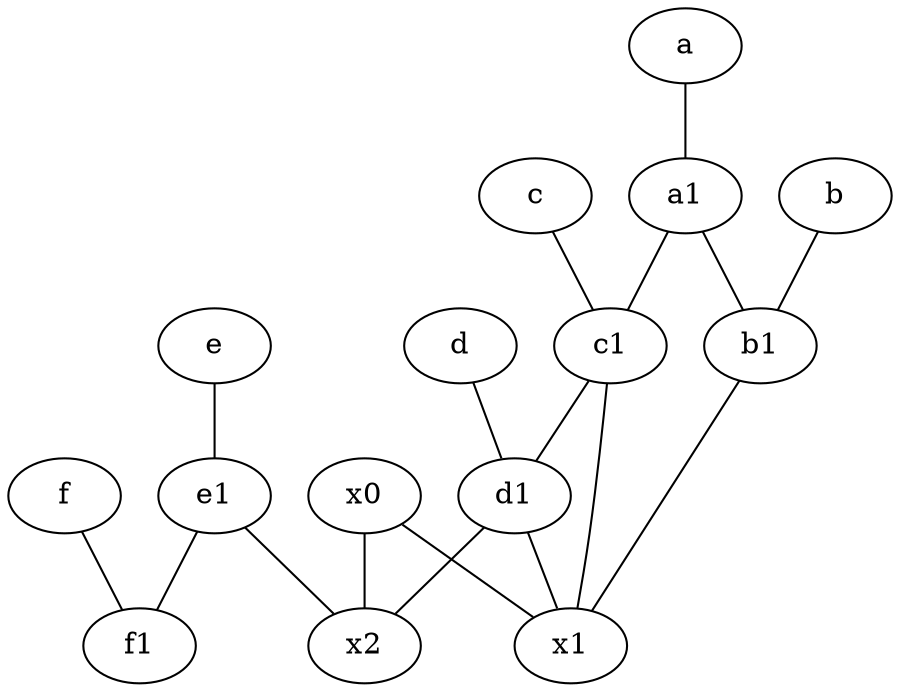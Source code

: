graph {
	f1 [pos="3,8!"]
	x0
	b [pos="10,4!"]
	d [pos="2,5!"]
	b1 [pos="9,4!"]
	c [pos="4.5,2!"]
	x2
	e1 [pos="7,7!"]
	e [pos="7,9!"]
	f [pos="3,9!"]
	x1
	d1 [pos="3,5!"]
	a1 [pos="8,3!"]
	c1 [pos="4.5,3!"]
	a [pos="8,2!"]
	b1 -- x1
	a1 -- c1
	e1 -- f1
	a1 -- b1
	e -- e1
	b -- b1
	c1 -- x1
	x0 -- x1
	d1 -- x1
	a -- a1
	e1 -- x2
	c1 -- d1
	f -- f1
	x0 -- x2
	d1 -- x2
	c -- c1
	d -- d1
}
